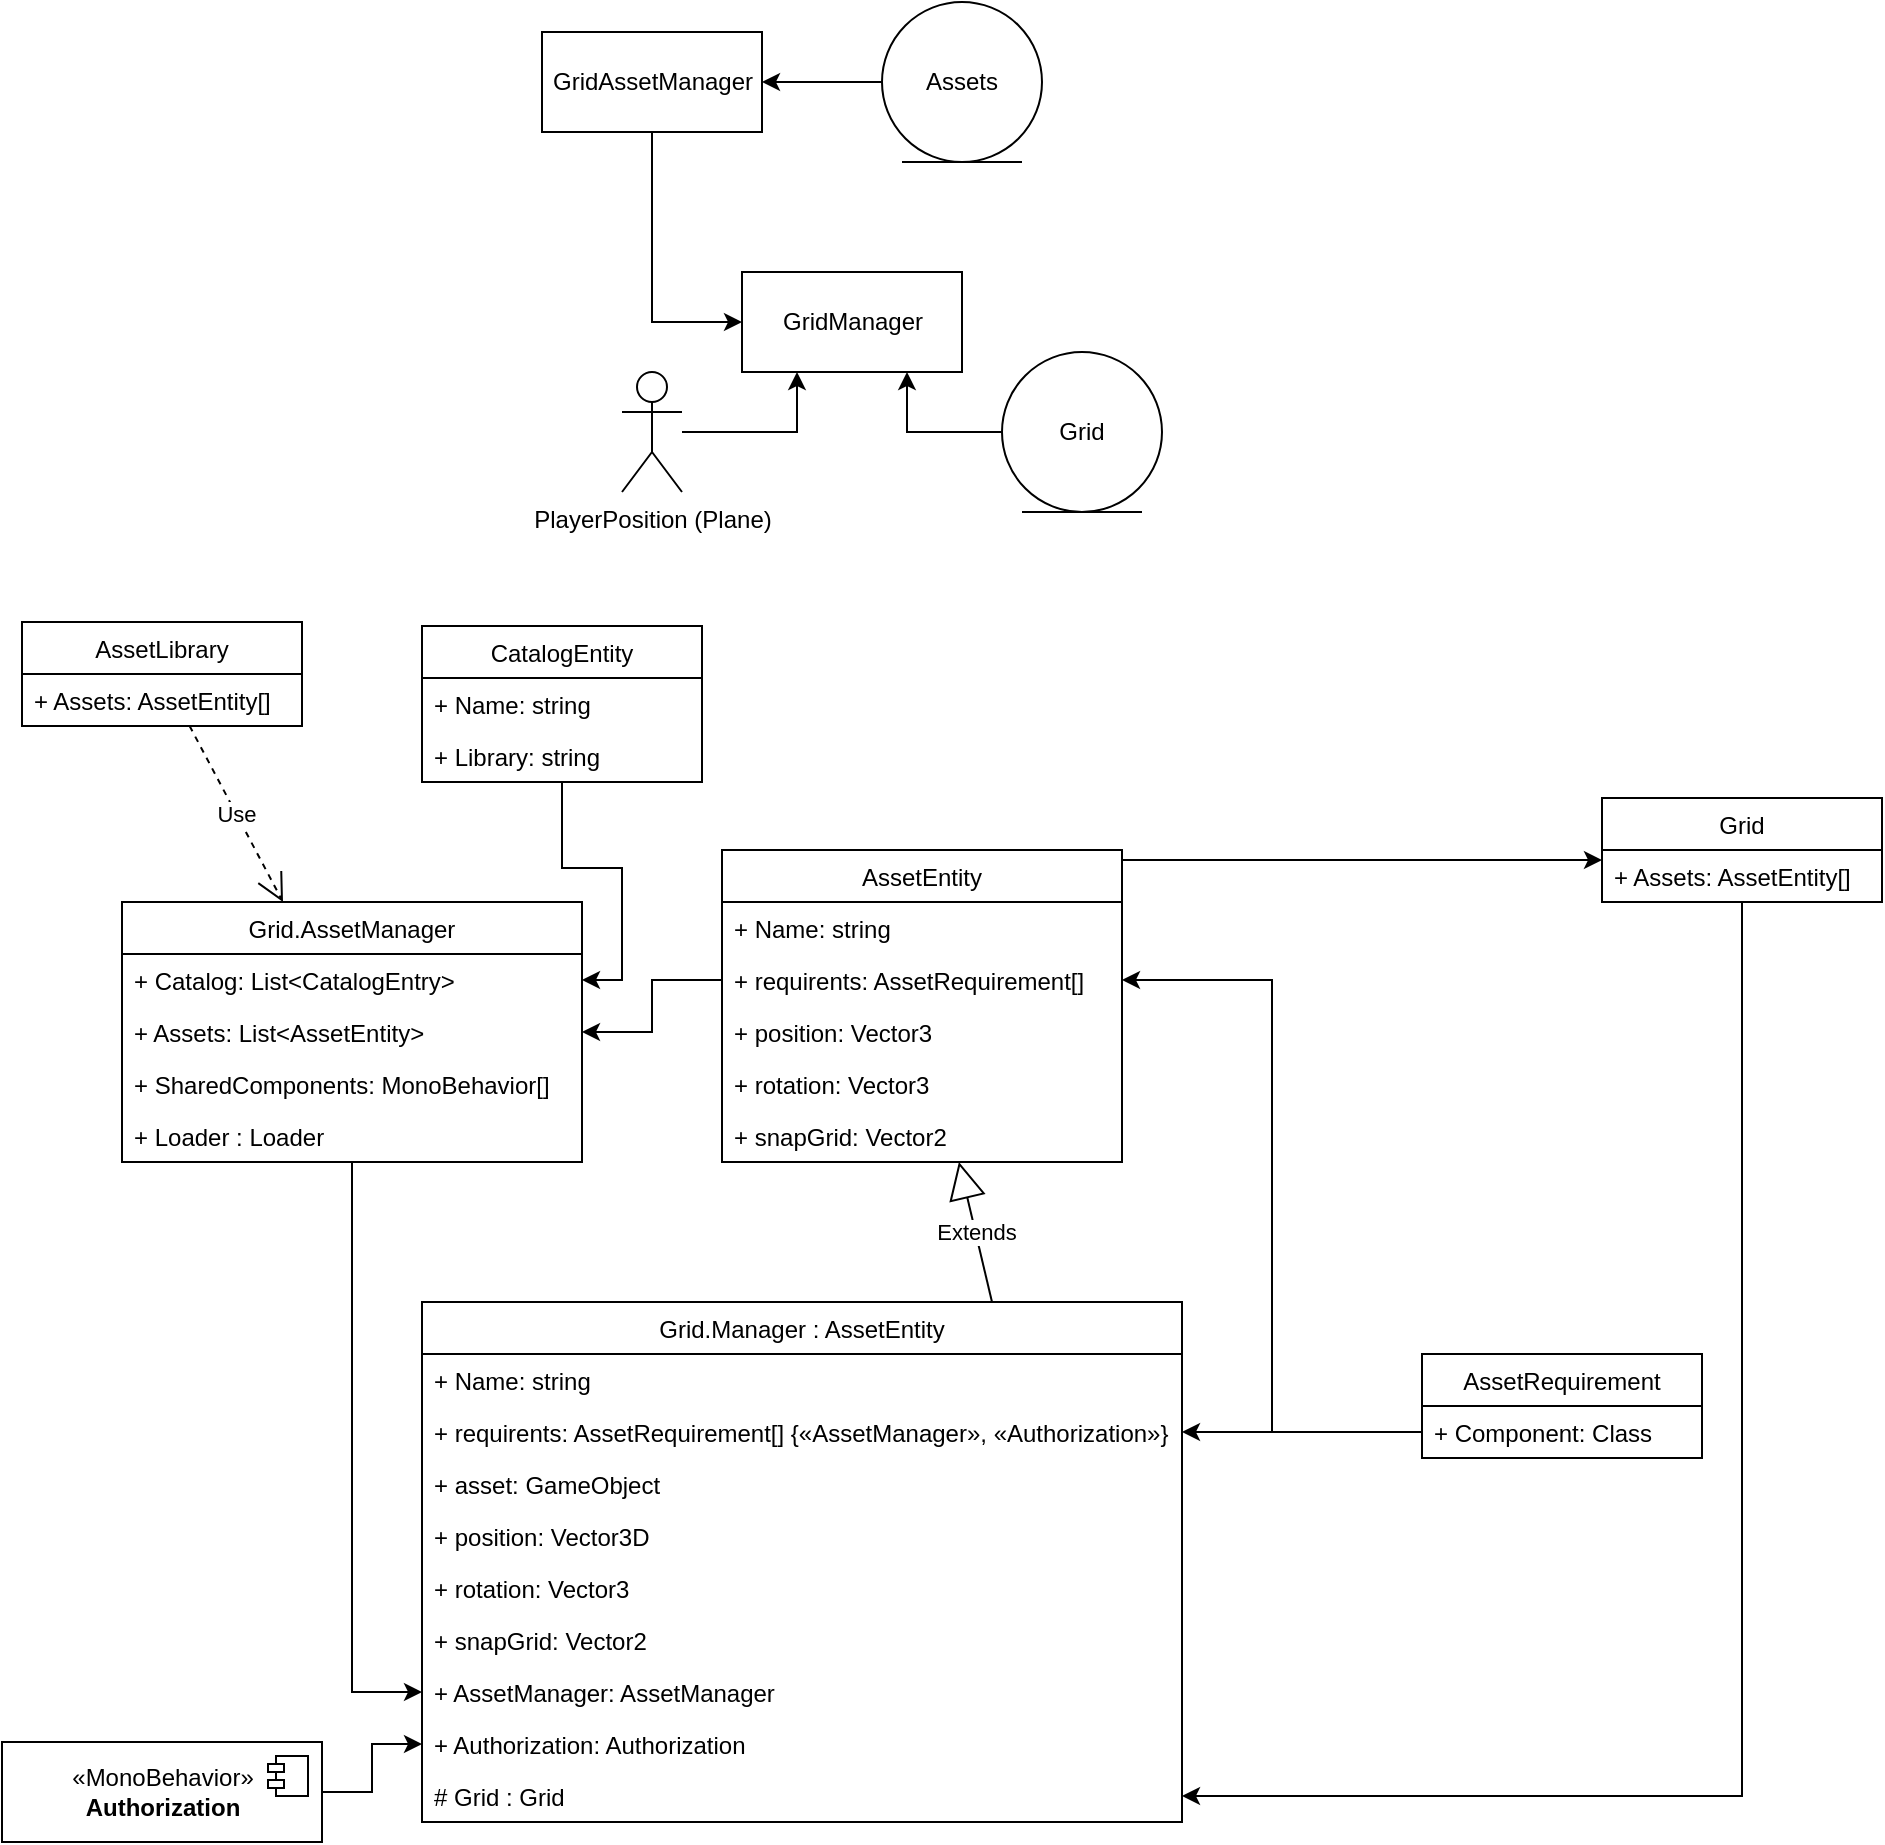 <mxfile version="13.0.3" type="device"><diagram name="Page-1" id="9f46799a-70d6-7492-0946-bef42562c5a5"><mxGraphModel dx="1089" dy="820" grid="1" gridSize="10" guides="1" tooltips="1" connect="1" arrows="1" fold="1" page="1" pageScale="1" pageWidth="1100" pageHeight="850" background="#ffffff" math="0" shadow="0"><root><mxCell id="0"/><mxCell id="1" parent="0"/><mxCell id="yzY898gI7GPa-V3ytDoA-1" value="GridManager" style="html=1;" vertex="1" parent="1"><mxGeometry x="450" y="165" width="110" height="50" as="geometry"/></mxCell><mxCell id="yzY898gI7GPa-V3ytDoA-3" style="edgeStyle=orthogonalEdgeStyle;rounded=0;orthogonalLoop=1;jettySize=auto;html=1;entryX=0;entryY=0.5;entryDx=0;entryDy=0;" edge="1" parent="1" source="yzY898gI7GPa-V3ytDoA-2" target="yzY898gI7GPa-V3ytDoA-1"><mxGeometry relative="1" as="geometry"/></mxCell><mxCell id="yzY898gI7GPa-V3ytDoA-2" value="GridAssetManager" style="html=1;" vertex="1" parent="1"><mxGeometry x="350" y="45" width="110" height="50" as="geometry"/></mxCell><mxCell id="yzY898gI7GPa-V3ytDoA-5" style="edgeStyle=orthogonalEdgeStyle;rounded=0;orthogonalLoop=1;jettySize=auto;html=1;exitX=0;exitY=0.5;exitDx=0;exitDy=0;entryX=1;entryY=0.5;entryDx=0;entryDy=0;" edge="1" parent="1" source="yzY898gI7GPa-V3ytDoA-4" target="yzY898gI7GPa-V3ytDoA-2"><mxGeometry relative="1" as="geometry"/></mxCell><mxCell id="yzY898gI7GPa-V3ytDoA-4" value="Assets" style="ellipse;shape=umlEntity;whiteSpace=wrap;html=1;" vertex="1" parent="1"><mxGeometry x="520" y="30" width="80" height="80" as="geometry"/></mxCell><mxCell id="yzY898gI7GPa-V3ytDoA-7" style="edgeStyle=orthogonalEdgeStyle;rounded=0;orthogonalLoop=1;jettySize=auto;html=1;entryX=0.25;entryY=1;entryDx=0;entryDy=0;" edge="1" parent="1" source="yzY898gI7GPa-V3ytDoA-6" target="yzY898gI7GPa-V3ytDoA-1"><mxGeometry relative="1" as="geometry"/></mxCell><mxCell id="yzY898gI7GPa-V3ytDoA-6" value="PlayerPosition (Plane)" style="shape=umlActor;verticalLabelPosition=bottom;labelBackgroundColor=#ffffff;verticalAlign=top;html=1;" vertex="1" parent="1"><mxGeometry x="390" y="215" width="30" height="60" as="geometry"/></mxCell><mxCell id="yzY898gI7GPa-V3ytDoA-9" style="edgeStyle=orthogonalEdgeStyle;rounded=0;orthogonalLoop=1;jettySize=auto;html=1;exitX=0;exitY=0.5;exitDx=0;exitDy=0;entryX=0.75;entryY=1;entryDx=0;entryDy=0;" edge="1" parent="1" source="yzY898gI7GPa-V3ytDoA-8" target="yzY898gI7GPa-V3ytDoA-1"><mxGeometry relative="1" as="geometry"/></mxCell><mxCell id="yzY898gI7GPa-V3ytDoA-8" value="Grid" style="ellipse;shape=umlEntity;whiteSpace=wrap;html=1;" vertex="1" parent="1"><mxGeometry x="580" y="205" width="80" height="80" as="geometry"/></mxCell><mxCell id="yzY898gI7GPa-V3ytDoA-20" style="edgeStyle=orthogonalEdgeStyle;rounded=0;orthogonalLoop=1;jettySize=auto;html=1;exitX=0;exitY=0.5;exitDx=0;exitDy=0;entryX=1;entryY=0.5;entryDx=0;entryDy=0;" edge="1" parent="1" source="yzY898gI7GPa-V3ytDoA-17" target="yzY898gI7GPa-V3ytDoA-55"><mxGeometry relative="1" as="geometry"/></mxCell><mxCell id="yzY898gI7GPa-V3ytDoA-26" style="edgeStyle=orthogonalEdgeStyle;rounded=0;orthogonalLoop=1;jettySize=auto;html=1;exitX=0.5;exitY=1;exitDx=0;exitDy=0;entryX=0;entryY=0.5;entryDx=0;entryDy=0;" edge="1" parent="1" target="yzY898gI7GPa-V3ytDoA-32"><mxGeometry relative="1" as="geometry"><mxPoint x="755" y="694" as="sourcePoint"/></mxGeometry></mxCell><mxCell id="yzY898gI7GPa-V3ytDoA-75" style="edgeStyle=orthogonalEdgeStyle;rounded=0;orthogonalLoop=1;jettySize=auto;html=1;" edge="1" parent="1" source="yzY898gI7GPa-V3ytDoA-16" target="yzY898gI7GPa-V3ytDoA-63"><mxGeometry relative="1" as="geometry"><Array as="points"><mxPoint x="720" y="459"/><mxPoint x="720" y="459"/></Array></mxGeometry></mxCell><mxCell id="yzY898gI7GPa-V3ytDoA-42" style="edgeStyle=orthogonalEdgeStyle;rounded=0;orthogonalLoop=1;jettySize=auto;html=1;entryX=0;entryY=0.5;entryDx=0;entryDy=0;" edge="1" parent="1" source="yzY898gI7GPa-V3ytDoA-12" target="yzY898gI7GPa-V3ytDoA-37"><mxGeometry relative="1" as="geometry"/></mxCell><mxCell id="yzY898gI7GPa-V3ytDoA-44" value="Extends" style="endArrow=block;endSize=16;endFill=0;html=1;exitX=0.75;exitY=0;exitDx=0;exitDy=0;" edge="1" parent="1" source="yzY898gI7GPa-V3ytDoA-36" target="yzY898gI7GPa-V3ytDoA-16"><mxGeometry width="160" relative="1" as="geometry"><mxPoint x="510" y="540" as="sourcePoint"/><mxPoint x="540" y="630" as="targetPoint"/></mxGeometry></mxCell><mxCell id="yzY898gI7GPa-V3ytDoA-53" style="edgeStyle=orthogonalEdgeStyle;rounded=0;orthogonalLoop=1;jettySize=auto;html=1;exitX=0;exitY=0.5;exitDx=0;exitDy=0;entryX=1;entryY=0.5;entryDx=0;entryDy=0;" edge="1" parent="1" source="yzY898gI7GPa-V3ytDoA-50" target="yzY898gI7GPa-V3ytDoA-17"><mxGeometry relative="1" as="geometry"/></mxCell><mxCell id="yzY898gI7GPa-V3ytDoA-54" style="edgeStyle=orthogonalEdgeStyle;rounded=0;orthogonalLoop=1;jettySize=auto;html=1;entryX=1;entryY=0.5;entryDx=0;entryDy=0;" edge="1" parent="1" source="yzY898gI7GPa-V3ytDoA-50" target="yzY898gI7GPa-V3ytDoA-48"><mxGeometry relative="1" as="geometry"/></mxCell><mxCell id="yzY898gI7GPa-V3ytDoA-64" style="edgeStyle=orthogonalEdgeStyle;rounded=0;orthogonalLoop=1;jettySize=auto;html=1;" edge="1" parent="1" source="yzY898gI7GPa-V3ytDoA-57" target="yzY898gI7GPa-V3ytDoA-56"><mxGeometry relative="1" as="geometry"/></mxCell><mxCell id="yzY898gI7GPa-V3ytDoA-73" style="edgeStyle=orthogonalEdgeStyle;rounded=0;orthogonalLoop=1;jettySize=auto;html=1;entryX=0;entryY=0.5;entryDx=0;entryDy=0;" edge="1" parent="1" source="yzY898gI7GPa-V3ytDoA-88" target="yzY898gI7GPa-V3ytDoA-72"><mxGeometry relative="1" as="geometry"><mxPoint x="190" y="895" as="sourcePoint"/></mxGeometry></mxCell><mxCell id="yzY898gI7GPa-V3ytDoA-85" style="edgeStyle=orthogonalEdgeStyle;rounded=0;orthogonalLoop=1;jettySize=auto;html=1;" edge="1" parent="1" source="yzY898gI7GPa-V3ytDoA-81" target="yzY898gI7GPa-V3ytDoA-13"><mxGeometry relative="1" as="geometry"/></mxCell><mxCell id="yzY898gI7GPa-V3ytDoA-86" value="Use" style="endArrow=open;endSize=12;dashed=1;html=1;" edge="1" parent="1" source="yzY898gI7GPa-V3ytDoA-76" target="yzY898gI7GPa-V3ytDoA-12"><mxGeometry width="160" relative="1" as="geometry"><mxPoint x="120" y="430" as="sourcePoint"/><mxPoint x="280" y="430" as="targetPoint"/></mxGeometry></mxCell><mxCell id="yzY898gI7GPa-V3ytDoA-16" value="AssetEntity" style="swimlane;fontStyle=0;childLayout=stackLayout;horizontal=1;startSize=26;fillColor=none;horizontalStack=0;resizeParent=1;resizeParentMax=0;resizeLast=0;collapsible=1;marginBottom=0;" vertex="1" parent="1"><mxGeometry x="440" y="454" width="200" height="156" as="geometry"/></mxCell><mxCell id="yzY898gI7GPa-V3ytDoA-41" value="+ Name: string" style="text;strokeColor=none;fillColor=none;align=left;verticalAlign=top;spacingLeft=4;spacingRight=4;overflow=hidden;rotatable=0;points=[[0,0.5],[1,0.5]];portConstraint=eastwest;" vertex="1" parent="yzY898gI7GPa-V3ytDoA-16"><mxGeometry y="26" width="200" height="26" as="geometry"/></mxCell><mxCell id="yzY898gI7GPa-V3ytDoA-17" value="+ requirents: AssetRequirement[]" style="text;strokeColor=none;fillColor=none;align=left;verticalAlign=top;spacingLeft=4;spacingRight=4;overflow=hidden;rotatable=0;points=[[0,0.5],[1,0.5]];portConstraint=eastwest;" vertex="1" parent="yzY898gI7GPa-V3ytDoA-16"><mxGeometry y="52" width="200" height="26" as="geometry"/></mxCell><mxCell id="yzY898gI7GPa-V3ytDoA-61" value="+ position: Vector3" style="text;strokeColor=none;fillColor=none;align=left;verticalAlign=top;spacingLeft=4;spacingRight=4;overflow=hidden;rotatable=0;points=[[0,0.5],[1,0.5]];portConstraint=eastwest;" vertex="1" parent="yzY898gI7GPa-V3ytDoA-16"><mxGeometry y="78" width="200" height="26" as="geometry"/></mxCell><mxCell id="yzY898gI7GPa-V3ytDoA-90" value="+ rotation: Vector3" style="text;strokeColor=none;fillColor=none;align=left;verticalAlign=top;spacingLeft=4;spacingRight=4;overflow=hidden;rotatable=0;points=[[0,0.5],[1,0.5]];portConstraint=eastwest;" vertex="1" parent="yzY898gI7GPa-V3ytDoA-16"><mxGeometry y="104" width="200" height="26" as="geometry"/></mxCell><mxCell id="yzY898gI7GPa-V3ytDoA-80" value="+ snapGrid: Vector2" style="text;strokeColor=none;fillColor=none;align=left;verticalAlign=top;spacingLeft=4;spacingRight=4;overflow=hidden;rotatable=0;points=[[0,0.5],[1,0.5]];portConstraint=eastwest;" vertex="1" parent="yzY898gI7GPa-V3ytDoA-16"><mxGeometry y="130" width="200" height="26" as="geometry"/></mxCell><mxCell id="yzY898gI7GPa-V3ytDoA-12" value="Grid.AssetManager" style="swimlane;fontStyle=0;childLayout=stackLayout;horizontal=1;startSize=26;fillColor=none;horizontalStack=0;resizeParent=1;resizeParentMax=0;resizeLast=0;collapsible=1;marginBottom=0;" vertex="1" parent="1"><mxGeometry x="140" y="480" width="230" height="130" as="geometry"><mxRectangle x="220" y="373" width="100" height="26" as="alternateBounds"/></mxGeometry></mxCell><mxCell id="yzY898gI7GPa-V3ytDoA-13" value="+ Catalog: List&lt;CatalogEntry&gt;" style="text;strokeColor=none;fillColor=none;align=left;verticalAlign=top;spacingLeft=4;spacingRight=4;overflow=hidden;rotatable=0;points=[[0,0.5],[1,0.5]];portConstraint=eastwest;" vertex="1" parent="yzY898gI7GPa-V3ytDoA-12"><mxGeometry y="26" width="230" height="26" as="geometry"/></mxCell><mxCell id="yzY898gI7GPa-V3ytDoA-21" style="edgeStyle=orthogonalEdgeStyle;rounded=0;orthogonalLoop=1;jettySize=auto;html=1;exitX=1;exitY=0.5;exitDx=0;exitDy=0;" edge="1" parent="yzY898gI7GPa-V3ytDoA-12" source="yzY898gI7GPa-V3ytDoA-13" target="yzY898gI7GPa-V3ytDoA-13"><mxGeometry relative="1" as="geometry"/></mxCell><mxCell id="yzY898gI7GPa-V3ytDoA-55" value="+ Assets: List&lt;AssetEntity&gt;" style="text;strokeColor=none;fillColor=none;align=left;verticalAlign=top;spacingLeft=4;spacingRight=4;overflow=hidden;rotatable=0;points=[[0,0.5],[1,0.5]];portConstraint=eastwest;" vertex="1" parent="yzY898gI7GPa-V3ytDoA-12"><mxGeometry y="52" width="230" height="26" as="geometry"/></mxCell><mxCell id="yzY898gI7GPa-V3ytDoA-40" value="+ SharedComponents: MonoBehavior[]" style="text;strokeColor=none;fillColor=none;align=left;verticalAlign=top;spacingLeft=4;spacingRight=4;overflow=hidden;rotatable=0;points=[[0,0.5],[1,0.5]];portConstraint=eastwest;" vertex="1" parent="yzY898gI7GPa-V3ytDoA-12"><mxGeometry y="78" width="230" height="26" as="geometry"/></mxCell><mxCell id="yzY898gI7GPa-V3ytDoA-28" value="+ Loader : Loader" style="text;strokeColor=none;fillColor=none;align=left;verticalAlign=top;spacingLeft=4;spacingRight=4;overflow=hidden;rotatable=0;points=[[0,0.5],[1,0.5]];portConstraint=eastwest;" vertex="1" parent="yzY898gI7GPa-V3ytDoA-12"><mxGeometry y="104" width="230" height="26" as="geometry"/></mxCell><mxCell id="yzY898gI7GPa-V3ytDoA-36" value="Grid.Manager : AssetEntity" style="swimlane;fontStyle=0;childLayout=stackLayout;horizontal=1;startSize=26;fillColor=none;horizontalStack=0;resizeParent=1;resizeParentMax=0;resizeLast=0;collapsible=1;marginBottom=0;" vertex="1" parent="1"><mxGeometry x="290" y="680" width="380" height="260" as="geometry"/></mxCell><mxCell id="yzY898gI7GPa-V3ytDoA-45" value="+ Name: string" style="text;strokeColor=none;fillColor=none;align=left;verticalAlign=top;spacingLeft=4;spacingRight=4;overflow=hidden;rotatable=0;points=[[0,0.5],[1,0.5]];portConstraint=eastwest;" vertex="1" parent="yzY898gI7GPa-V3ytDoA-36"><mxGeometry y="26" width="380" height="26" as="geometry"/></mxCell><mxCell id="yzY898gI7GPa-V3ytDoA-48" value="+ requirents: AssetRequirement[] {«AssetManager», «Authorization»}" style="text;strokeColor=none;fillColor=none;align=left;verticalAlign=top;spacingLeft=4;spacingRight=4;overflow=hidden;rotatable=0;points=[[0,0.5],[1,0.5]];portConstraint=eastwest;" vertex="1" parent="yzY898gI7GPa-V3ytDoA-36"><mxGeometry y="52" width="380" height="26" as="geometry"/></mxCell><mxCell id="yzY898gI7GPa-V3ytDoA-47" value="+ asset: GameObject" style="text;strokeColor=none;fillColor=none;align=left;verticalAlign=top;spacingLeft=4;spacingRight=4;overflow=hidden;rotatable=0;points=[[0,0.5],[1,0.5]];portConstraint=eastwest;" vertex="1" parent="yzY898gI7GPa-V3ytDoA-36"><mxGeometry y="78" width="380" height="26" as="geometry"/></mxCell><mxCell id="yzY898gI7GPa-V3ytDoA-62" value="+ position: Vector3D" style="text;strokeColor=none;fillColor=none;align=left;verticalAlign=top;spacingLeft=4;spacingRight=4;overflow=hidden;rotatable=0;points=[[0,0.5],[1,0.5]];portConstraint=eastwest;" vertex="1" parent="yzY898gI7GPa-V3ytDoA-36"><mxGeometry y="104" width="380" height="26" as="geometry"/></mxCell><mxCell id="yzY898gI7GPa-V3ytDoA-91" value="+ rotation: Vector3" style="text;strokeColor=none;fillColor=none;align=left;verticalAlign=top;spacingLeft=4;spacingRight=4;overflow=hidden;rotatable=0;points=[[0,0.5],[1,0.5]];portConstraint=eastwest;" vertex="1" parent="yzY898gI7GPa-V3ytDoA-36"><mxGeometry y="130" width="380" height="26" as="geometry"/></mxCell><mxCell id="yzY898gI7GPa-V3ytDoA-87" value="+ snapGrid: Vector2" style="text;strokeColor=none;fillColor=none;align=left;verticalAlign=top;spacingLeft=4;spacingRight=4;overflow=hidden;rotatable=0;points=[[0,0.5],[1,0.5]];portConstraint=eastwest;" vertex="1" parent="yzY898gI7GPa-V3ytDoA-36"><mxGeometry y="156" width="380" height="26" as="geometry"/></mxCell><mxCell id="yzY898gI7GPa-V3ytDoA-37" value="+ AssetManager: AssetManager&#10;" style="text;strokeColor=none;fillColor=none;align=left;verticalAlign=top;spacingLeft=4;spacingRight=4;overflow=hidden;rotatable=0;points=[[0,0.5],[1,0.5]];portConstraint=eastwest;" vertex="1" parent="yzY898gI7GPa-V3ytDoA-36"><mxGeometry y="182" width="380" height="26" as="geometry"/></mxCell><mxCell id="yzY898gI7GPa-V3ytDoA-72" value="+ Authorization: Authorization" style="text;strokeColor=none;fillColor=none;align=left;verticalAlign=top;spacingLeft=4;spacingRight=4;overflow=hidden;rotatable=0;points=[[0,0.5],[1,0.5]];portConstraint=eastwest;" vertex="1" parent="yzY898gI7GPa-V3ytDoA-36"><mxGeometry y="208" width="380" height="26" as="geometry"/></mxCell><mxCell id="yzY898gI7GPa-V3ytDoA-56" value="# Grid : Grid" style="text;strokeColor=none;fillColor=none;align=left;verticalAlign=top;spacingLeft=4;spacingRight=4;overflow=hidden;rotatable=0;points=[[0,0.5],[1,0.5]];portConstraint=eastwest;" vertex="1" parent="yzY898gI7GPa-V3ytDoA-36"><mxGeometry y="234" width="380" height="26" as="geometry"/></mxCell><mxCell id="yzY898gI7GPa-V3ytDoA-76" value="AssetLibrary" style="swimlane;fontStyle=0;childLayout=stackLayout;horizontal=1;startSize=26;fillColor=none;horizontalStack=0;resizeParent=1;resizeParentMax=0;resizeLast=0;collapsible=1;marginBottom=0;" vertex="1" parent="1"><mxGeometry x="90" y="340" width="140" height="52" as="geometry"/></mxCell><mxCell id="yzY898gI7GPa-V3ytDoA-77" value="+ Assets: AssetEntity[]" style="text;strokeColor=none;fillColor=none;align=left;verticalAlign=top;spacingLeft=4;spacingRight=4;overflow=hidden;rotatable=0;points=[[0,0.5],[1,0.5]];portConstraint=eastwest;" vertex="1" parent="yzY898gI7GPa-V3ytDoA-76"><mxGeometry y="26" width="140" height="26" as="geometry"/></mxCell><mxCell id="yzY898gI7GPa-V3ytDoA-81" value="CatalogEntity" style="swimlane;fontStyle=0;childLayout=stackLayout;horizontal=1;startSize=26;fillColor=none;horizontalStack=0;resizeParent=1;resizeParentMax=0;resizeLast=0;collapsible=1;marginBottom=0;" vertex="1" parent="1"><mxGeometry x="290" y="342" width="140" height="78" as="geometry"/></mxCell><mxCell id="yzY898gI7GPa-V3ytDoA-82" value="+ Name: string" style="text;strokeColor=none;fillColor=none;align=left;verticalAlign=top;spacingLeft=4;spacingRight=4;overflow=hidden;rotatable=0;points=[[0,0.5],[1,0.5]];portConstraint=eastwest;" vertex="1" parent="yzY898gI7GPa-V3ytDoA-81"><mxGeometry y="26" width="140" height="26" as="geometry"/></mxCell><mxCell id="yzY898gI7GPa-V3ytDoA-83" value="+ Library: string" style="text;strokeColor=none;fillColor=none;align=left;verticalAlign=top;spacingLeft=4;spacingRight=4;overflow=hidden;rotatable=0;points=[[0,0.5],[1,0.5]];portConstraint=eastwest;" vertex="1" parent="yzY898gI7GPa-V3ytDoA-81"><mxGeometry y="52" width="140" height="26" as="geometry"/></mxCell><mxCell id="yzY898gI7GPa-V3ytDoA-88" value="«MonoBehavior»&lt;br&gt;&lt;b&gt;Authorization&lt;/b&gt;" style="html=1;dropTarget=0;" vertex="1" parent="1"><mxGeometry x="80" y="900" width="160" height="50" as="geometry"/></mxCell><mxCell id="yzY898gI7GPa-V3ytDoA-89" value="" style="shape=component;jettyWidth=8;jettyHeight=4;" vertex="1" parent="yzY898gI7GPa-V3ytDoA-88"><mxGeometry x="1" width="20" height="20" relative="1" as="geometry"><mxPoint x="-27" y="7" as="offset"/></mxGeometry></mxCell><mxCell id="yzY898gI7GPa-V3ytDoA-49" value="AssetRequirement" style="swimlane;fontStyle=0;childLayout=stackLayout;horizontal=1;startSize=26;fillColor=none;horizontalStack=0;resizeParent=1;resizeParentMax=0;resizeLast=0;collapsible=1;marginBottom=0;" vertex="1" parent="1"><mxGeometry x="790" y="706" width="140" height="52" as="geometry"/></mxCell><mxCell id="yzY898gI7GPa-V3ytDoA-50" value="+ Component: Class" style="text;strokeColor=none;fillColor=none;align=left;verticalAlign=top;spacingLeft=4;spacingRight=4;overflow=hidden;rotatable=0;points=[[0,0.5],[1,0.5]];portConstraint=eastwest;" vertex="1" parent="yzY898gI7GPa-V3ytDoA-49"><mxGeometry y="26" width="140" height="26" as="geometry"/></mxCell><mxCell id="yzY898gI7GPa-V3ytDoA-57" value="Grid" style="swimlane;fontStyle=0;childLayout=stackLayout;horizontal=1;startSize=26;fillColor=none;horizontalStack=0;resizeParent=1;resizeParentMax=0;resizeLast=0;collapsible=1;marginBottom=0;" vertex="1" parent="1"><mxGeometry x="880" y="428" width="140" height="52" as="geometry"/></mxCell><mxCell id="yzY898gI7GPa-V3ytDoA-63" value="+ Assets: AssetEntity[]" style="text;strokeColor=none;fillColor=none;align=left;verticalAlign=top;spacingLeft=4;spacingRight=4;overflow=hidden;rotatable=0;points=[[0,0.5],[1,0.5]];portConstraint=eastwest;" vertex="1" parent="yzY898gI7GPa-V3ytDoA-57"><mxGeometry y="26" width="140" height="26" as="geometry"/></mxCell></root></mxGraphModel></diagram></mxfile>